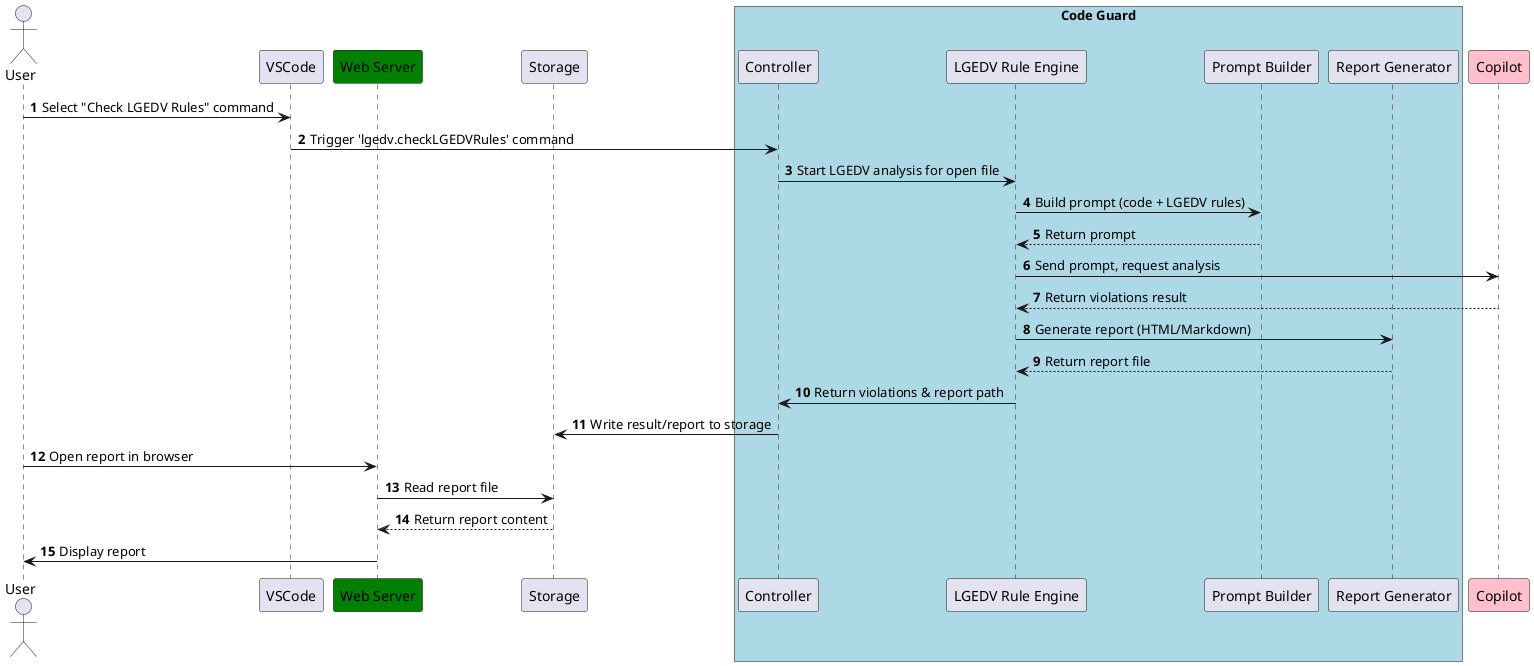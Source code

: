 @startuml
actor User
participant "VSCode" as palette
participant "Web Server" as websrv #green
participant "Storage" as storage
box "Code Guard" #LightBlue
  participant "Controller" as controller
  participant "LGEDV Rule Engine" as ruleEngine
  participant "Prompt Builder" as promptBuilder
  participant "Report Generator" as reportGen
end box
participant "Copilot" as copilot #pink

autonumber
User -> palette : Select "Check LGEDV Rules" command
palette -> controller : Trigger 'lgedv.checkLGEDVRules' command
controller -> ruleEngine : Start LGEDV analysis for open file
ruleEngine -> promptBuilder : Build prompt (code + LGEDV rules)
promptBuilder --> ruleEngine : Return prompt
ruleEngine -> copilot : Send prompt, request analysis
copilot --> ruleEngine : Return violations result
ruleEngine -> reportGen : Generate report (HTML/Markdown)
reportGen --> ruleEngine : Return report file
ruleEngine -> controller : Return violations & report path
controller -> storage : Write result/report to storage
User -> websrv : Open report in browser
websrv -> storage : Read report file
storage --> websrv : Return report content
websrv -> User : Display report
@enduml